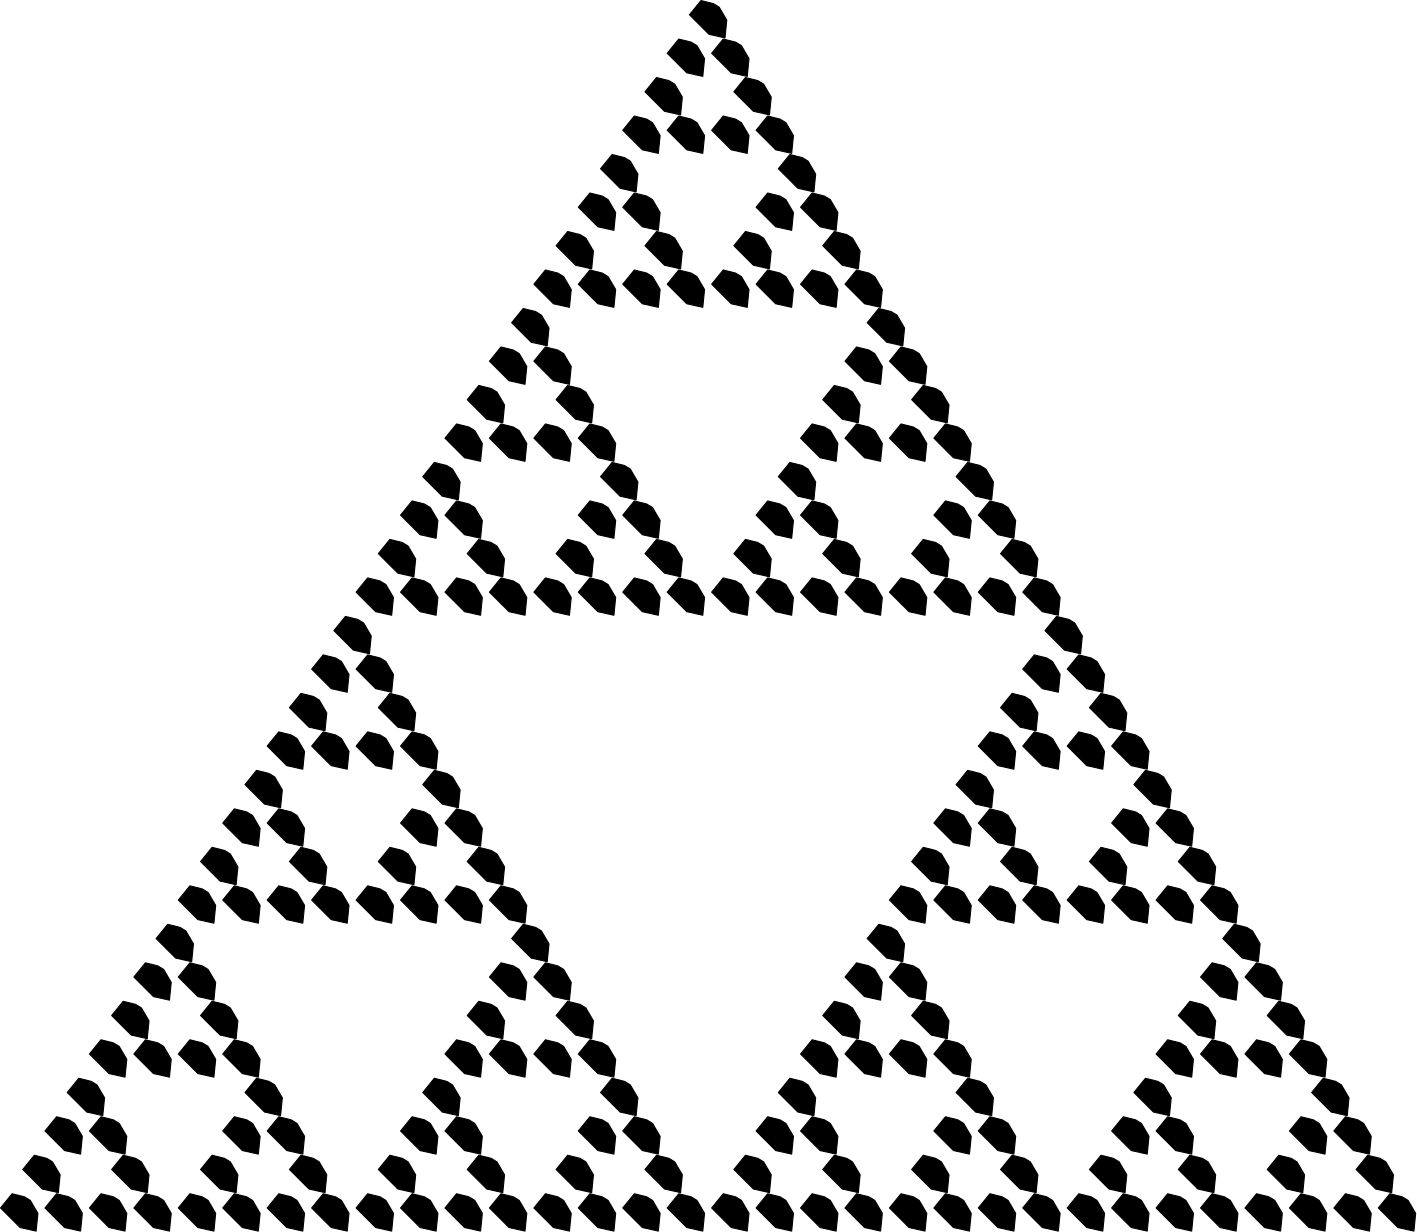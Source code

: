 <?xml version="1.0"?>
<!DOCTYPE ipe SYSTEM "ipe.dtd">
<ipe version="70212" creator="svgtoipe 20240516">
<ipestyle>
<layout paper="534 467" frame="534 467" origin="0 0" crop="no"/>
<opacity name="10%" value="0.10"/>
<opacity name="20%" value="0.20"/>
<opacity name="30%" value="0.30"/>
<opacity name="40%" value="0.40"/>
<opacity name="50%" value="0.50"/>
<opacity name="60%" value="0.60"/>
<opacity name="70%" value="0.70"/>
<opacity name="80%" value="0.80"/>
<opacity name="90%" value="0.90"/>
<pathstyle cap="0" join="0" fillrule="wind"/>
</ipestyle>
<page>
<group matrix="1 0 0 -1 -373 594">
<path stroke="0 0 0" fill="0 0 0" join="1">
646.08 152.651 m
640.32 151.371 l
633.28 144.331 l
637.44 139.211 l
641.92 140.331 l
644 141.611 l
646.72 146.251 l
h
</path>
<path stroke="0 0 0" fill="0 0 0" join="1">
774.08 374.354 m
768.32 373.074 l
761.28 366.034 l
765.44 360.914 l
769.92 362.034 l
772 363.314 l
774.72 367.954 l
h
</path>
<path stroke="0 0 0" fill="0 0 0" join="1">
518.08 374.354 m
512.32 373.074 l
505.28 366.034 l
509.44 360.914 l
513.92 362.034 l
516 363.314 l
518.72 367.954 l
h
</path>
<path stroke="0 0 0" fill="0 0 0" join="1">
710.08 263.503 m
704.32 262.223 l
697.28 255.183 l
701.44 250.063 l
705.92 251.183 l
708 252.463 l
710.72 257.103 l
h
</path>
<path stroke="0 0 0" fill="0 0 0" join="1">
838.08 485.205 m
832.32 483.925 l
825.28 476.885 l
829.44 471.765 l
833.92 472.885 l
836 474.165 l
838.72 478.805 l
h
</path>
<path stroke="0 0 0" fill="0 0 0" join="1">
582.08 485.205 m
576.32 483.925 l
569.28 476.885 l
573.44 471.765 l
577.92 472.885 l
580 474.165 l
582.72 478.805 l
h
</path>
<path stroke="0 0 0" fill="0 0 0" join="1">
582.08 263.503 m
576.32 262.223 l
569.28 255.183 l
573.44 250.063 l
577.92 251.183 l
580 252.463 l
582.72 257.103 l
h
</path>
<path stroke="0 0 0" fill="0 0 0" join="1">
710.08 485.205 m
704.32 483.925 l
697.28 476.885 l
701.44 471.765 l
705.92 472.885 l
708 474.165 l
710.72 478.805 l
h
</path>
<path stroke="0 0 0" fill="0 0 0" join="1">
454.08 485.205 m
448.32 483.925 l
441.28 476.885 l
445.44 471.765 l
449.92 472.885 l
452 474.165 l
454.72 478.805 l
h
</path>
<path stroke="0 0 0" fill="0 0 0" join="1">
678.08 208.077 m
672.32 206.797 l
665.28 199.757 l
669.44 194.637 l
673.92 195.757 l
676 197.037 l
678.72 201.677 l
h
</path>
<path stroke="0 0 0" fill="0 0 0" join="1">
806.08 429.78 m
800.32 428.5 l
793.28 421.46 l
797.44 416.34 l
801.92 417.46 l
804 418.74 l
806.72 423.38 l
h
</path>
<path stroke="0 0 0" fill="0 0 0" join="1">
550.08 429.78 m
544.32 428.5 l
537.28 421.46 l
541.44 416.34 l
545.92 417.46 l
548 418.74 l
550.72 423.38 l
h
</path>
<path stroke="0 0 0" fill="0 0 0" join="1">
742.08 318.928 m
736.32 317.648 l
729.28 310.608 l
733.44 305.488 l
737.92 306.608 l
740 307.888 l
742.72 312.528 l
h
</path>
<path stroke="0 0 0" fill="0 0 0" join="1">
870.08 540.631 m
864.32 539.351 l
857.28 532.311 l
861.44 527.191 l
865.92 528.311 l
868 529.591 l
870.72 534.231 l
h
</path>
<path stroke="0 0 0" fill="0 0 0" join="1">
614.08 540.631 m
608.32 539.351 l
601.28 532.311 l
605.44 527.191 l
609.92 528.311 l
612 529.591 l
614.72 534.231 l
h
</path>
<path stroke="0 0 0" fill="0 0 0" join="1">
614.08 318.928 m
608.32 317.648 l
601.28 310.608 l
605.44 305.488 l
609.92 306.608 l
612 307.888 l
614.72 312.528 l
h
</path>
<path stroke="0 0 0" fill="0 0 0" join="1">
742.08 540.631 m
736.32 539.351 l
729.28 532.311 l
733.44 527.191 l
737.92 528.311 l
740 529.591 l
742.72 534.231 l
h
</path>
<path stroke="0 0 0" fill="0 0 0" join="1">
486.08 540.631 m
480.32 539.351 l
473.28 532.311 l
477.44 527.191 l
481.92 528.311 l
484 529.591 l
486.72 534.231 l
h
</path>
<path stroke="0 0 0" fill="0 0 0" join="1">
614.08 208.077 m
608.32 206.797 l
601.28 199.757 l
605.44 194.637 l
609.92 195.757 l
612 197.037 l
614.72 201.677 l
h
</path>
<path stroke="0 0 0" fill="0 0 0" join="1">
742.08 429.78 m
736.32 428.5 l
729.28 421.46 l
733.44 416.34 l
737.92 417.46 l
740 418.74 l
742.72 423.38 l
h
</path>
<path stroke="0 0 0" fill="0 0 0" join="1">
486.08 429.78 m
480.32 428.5 l
473.28 421.46 l
477.44 416.34 l
481.92 417.46 l
484 418.74 l
486.72 423.38 l
h
</path>
<path stroke="0 0 0" fill="0 0 0" join="1">
678.08 318.928 m
672.32 317.648 l
665.28 310.608 l
669.44 305.488 l
673.92 306.608 l
676 307.888 l
678.72 312.528 l
h
</path>
<path stroke="0 0 0" fill="0 0 0" join="1">
806.08 540.631 m
800.32 539.351 l
793.28 532.311 l
797.44 527.191 l
801.92 528.311 l
804 529.591 l
806.72 534.231 l
h
</path>
<path stroke="0 0 0" fill="0 0 0" join="1">
550.08 540.631 m
544.32 539.351 l
537.28 532.311 l
541.44 527.191 l
545.92 528.311 l
548 529.591 l
550.72 534.231 l
h
</path>
<path stroke="0 0 0" fill="0 0 0" join="1">
550.08 318.928 m
544.32 317.648 l
537.28 310.608 l
541.44 305.488 l
545.92 306.608 l
548 307.888 l
550.72 312.528 l
h
</path>
<path stroke="0 0 0" fill="0 0 0" join="1">
678.08 540.631 m
672.32 539.351 l
665.28 532.311 l
669.44 527.191 l
673.92 528.311 l
676 529.591 l
678.72 534.231 l
h
</path>
<path stroke="0 0 0" fill="0 0 0" join="1">
422.08 540.631 m
416.32 539.351 l
409.28 532.311 l
413.44 527.191 l
417.92 528.311 l
420 529.591 l
422.72 534.231 l
h
</path>
<path stroke="0 0 0" fill="0 0 0" join="1">
662.08 180.364 m
656.32 179.084 l
649.28 172.044 l
653.44 166.924 l
657.92 168.044 l
660 169.324 l
662.72 173.964 l
h
</path>
<path stroke="0 0 0" fill="0 0 0" join="1">
790.08 402.067 m
784.32 400.787 l
777.28 393.747 l
781.44 388.627 l
785.92 389.747 l
788 391.027 l
790.72 395.667 l
h
</path>
<path stroke="0 0 0" fill="0 0 0" join="1">
534.08 402.067 m
528.32 400.787 l
521.28 393.747 l
525.44 388.627 l
529.92 389.747 l
532 391.027 l
534.72 395.667 l
h
</path>
<path stroke="0 0 0" fill="0 0 0" join="1">
726.08 291.215 m
720.32 289.935 l
713.28 282.895 l
717.44 277.775 l
721.92 278.895 l
724 280.175 l
726.72 284.815 l
h
</path>
<path stroke="0 0 0" fill="0 0 0" join="1">
854.08 512.918 m
848.32 511.638 l
841.28 504.598 l
845.44 499.478 l
849.92 500.598 l
852 501.878 l
854.72 506.518 l
h
</path>
<path stroke="0 0 0" fill="0 0 0" join="1">
598.08 512.918 m
592.32 511.638 l
585.28 504.598 l
589.44 499.478 l
593.92 500.598 l
596 501.878 l
598.72 506.518 l
h
</path>
<path stroke="0 0 0" fill="0 0 0" join="1">
598.08 291.215 m
592.32 289.935 l
585.28 282.895 l
589.44 277.775 l
593.92 278.895 l
596 280.175 l
598.72 284.815 l
h
</path>
<path stroke="0 0 0" fill="0 0 0" join="1">
726.08 512.918 m
720.32 511.638 l
713.28 504.598 l
717.44 499.478 l
721.92 500.598 l
724 501.878 l
726.72 506.518 l
h
</path>
<path stroke="0 0 0" fill="0 0 0" join="1">
470.08 512.918 m
464.32 511.638 l
457.28 504.598 l
461.44 499.478 l
465.92 500.598 l
468 501.878 l
470.72 506.518 l
h
</path>
<path stroke="0 0 0" fill="0 0 0" join="1">
694.08 235.79 m
688.32 234.51 l
681.28 227.47 l
685.44 222.35 l
689.92 223.47 l
692 224.75 l
694.72 229.39 l
h
</path>
<path stroke="0 0 0" fill="0 0 0" join="1">
822.08 457.492 m
816.32 456.212 l
809.28 449.172 l
813.44 444.052 l
817.92 445.172 l
820 446.452 l
822.72 451.092 l
h
</path>
<path stroke="0 0 0" fill="0 0 0" join="1">
566.08 457.492 m
560.32 456.212 l
553.28 449.172 l
557.44 444.052 l
561.92 445.172 l
564 446.452 l
566.72 451.092 l
h
</path>
<path stroke="0 0 0" fill="0 0 0" join="1">
758.08 346.641 m
752.32 345.361 l
745.28 338.321 l
749.44 333.201 l
753.92 334.321 l
756 335.601 l
758.72 340.241 l
h
</path>
<path stroke="0 0 0" fill="0 0 0" join="1">
886.08 568.344 m
880.32 567.064 l
873.28 560.024 l
877.44 554.904 l
881.92 556.024 l
884 557.304 l
886.72 561.944 l
h
</path>
<path stroke="0 0 0" fill="0 0 0" join="1">
630.08 568.344 m
624.32 567.064 l
617.28 560.024 l
621.44 554.904 l
625.92 556.024 l
628 557.304 l
630.72 561.944 l
h
</path>
<path stroke="0 0 0" fill="0 0 0" join="1">
630.08 346.641 m
624.32 345.361 l
617.28 338.321 l
621.44 333.201 l
625.92 334.321 l
628 335.601 l
630.72 340.241 l
h
</path>
<path stroke="0 0 0" fill="0 0 0" join="1">
758.08 568.344 m
752.32 567.064 l
745.28 560.024 l
749.44 554.904 l
753.92 556.024 l
756 557.304 l
758.72 561.944 l
h
</path>
<path stroke="0 0 0" fill="0 0 0" join="1">
502.08 568.344 m
496.32 567.064 l
489.28 560.024 l
493.44 554.904 l
497.92 556.024 l
500 557.304 l
502.72 561.944 l
h
</path>
<path stroke="0 0 0" fill="0 0 0" join="1">
630.08 235.79 m
624.32 234.51 l
617.28 227.47 l
621.44 222.35 l
625.92 223.47 l
628 224.75 l
630.72 229.39 l
h
</path>
<path stroke="0 0 0" fill="0 0 0" join="1">
758.08 457.492 m
752.32 456.212 l
745.28 449.172 l
749.44 444.052 l
753.92 445.172 l
756 446.452 l
758.72 451.092 l
h
</path>
<path stroke="0 0 0" fill="0 0 0" join="1">
502.08 457.492 m
496.32 456.212 l
489.28 449.172 l
493.44 444.052 l
497.92 445.172 l
500 446.452 l
502.72 451.092 l
h
</path>
<path stroke="0 0 0" fill="0 0 0" join="1">
694.08 346.641 m
688.32 345.361 l
681.28 338.321 l
685.44 333.201 l
689.92 334.321 l
692 335.601 l
694.72 340.241 l
h
</path>
<path stroke="0 0 0" fill="0 0 0" join="1">
822.08 568.344 m
816.32 567.064 l
809.28 560.024 l
813.44 554.904 l
817.92 556.024 l
820 557.304 l
822.72 561.944 l
h
</path>
<path stroke="0 0 0" fill="0 0 0" join="1">
566.08 568.344 m
560.32 567.064 l
553.28 560.024 l
557.44 554.904 l
561.92 556.024 l
564 557.304 l
566.72 561.944 l
h
</path>
<path stroke="0 0 0" fill="0 0 0" join="1">
566.08 346.641 m
560.32 345.361 l
553.28 338.321 l
557.44 333.201 l
561.92 334.321 l
564 335.601 l
566.72 340.241 l
h
</path>
<path stroke="0 0 0" fill="0 0 0" join="1">
694.08 568.344 m
688.32 567.064 l
681.28 560.024 l
685.44 554.904 l
689.92 556.024 l
692 557.304 l
694.72 561.944 l
h
</path>
<path stroke="0 0 0" fill="0 0 0" join="1">
438.08 568.344 m
432.32 567.064 l
425.28 560.024 l
429.44 554.904 l
433.92 556.024 l
436 557.304 l
438.72 561.944 l
h
</path>
<path stroke="0 0 0" fill="0 0 0" join="1">
630.08 180.364 m
624.32 179.084 l
617.28 172.044 l
621.44 166.924 l
625.92 168.044 l
628 169.324 l
630.72 173.964 l
h
</path>
<path stroke="0 0 0" fill="0 0 0" join="1">
758.08 402.067 m
752.32 400.787 l
745.28 393.747 l
749.44 388.627 l
753.92 389.747 l
756 391.027 l
758.72 395.667 l
h
</path>
<path stroke="0 0 0" fill="0 0 0" join="1">
502.08 402.067 m
496.32 400.787 l
489.28 393.747 l
493.44 388.627 l
497.92 389.747 l
500 391.027 l
502.72 395.667 l
h
</path>
<path stroke="0 0 0" fill="0 0 0" join="1">
694.08 291.215 m
688.32 289.935 l
681.28 282.895 l
685.44 277.775 l
689.92 278.895 l
692 280.175 l
694.72 284.815 l
h
</path>
<path stroke="0 0 0" fill="0 0 0" join="1">
822.08 512.918 m
816.32 511.638 l
809.28 504.598 l
813.44 499.478 l
817.92 500.598 l
820 501.878 l
822.72 506.518 l
h
</path>
<path stroke="0 0 0" fill="0 0 0" join="1">
566.08 512.918 m
560.32 511.638 l
553.28 504.598 l
557.44 499.478 l
561.92 500.598 l
564 501.878 l
566.72 506.518 l
h
</path>
<path stroke="0 0 0" fill="0 0 0" join="1">
566.08 291.215 m
560.32 289.935 l
553.28 282.895 l
557.44 277.775 l
561.92 278.895 l
564 280.175 l
566.72 284.815 l
h
</path>
<path stroke="0 0 0" fill="0 0 0" join="1">
694.08 512.918 m
688.32 511.638 l
681.28 504.598 l
685.44 499.478 l
689.92 500.598 l
692 501.878 l
694.72 506.518 l
h
</path>
<path stroke="0 0 0" fill="0 0 0" join="1">
438.08 512.918 m
432.32 511.638 l
425.28 504.598 l
429.44 499.478 l
433.92 500.598 l
436 501.878 l
438.72 506.518 l
h
</path>
<path stroke="0 0 0" fill="0 0 0" join="1">
662.08 235.79 m
656.32 234.51 l
649.28 227.47 l
653.44 222.35 l
657.92 223.47 l
660 224.75 l
662.72 229.39 l
h
</path>
<path stroke="0 0 0" fill="0 0 0" join="1">
790.08 457.492 m
784.32 456.212 l
777.28 449.172 l
781.44 444.052 l
785.92 445.172 l
788 446.452 l
790.72 451.092 l
h
</path>
<path stroke="0 0 0" fill="0 0 0" join="1">
534.08 457.492 m
528.32 456.212 l
521.28 449.172 l
525.44 444.052 l
529.92 445.172 l
532 446.452 l
534.72 451.092 l
h
</path>
<path stroke="0 0 0" fill="0 0 0" join="1">
726.08 346.641 m
720.32 345.361 l
713.28 338.321 l
717.44 333.201 l
721.92 334.321 l
724 335.601 l
726.72 340.241 l
h
</path>
<path stroke="0 0 0" fill="0 0 0" join="1">
854.08 568.344 m
848.32 567.064 l
841.28 560.024 l
845.44 554.904 l
849.92 556.024 l
852 557.304 l
854.72 561.944 l
h
</path>
<path stroke="0 0 0" fill="0 0 0" join="1">
598.08 568.344 m
592.32 567.064 l
585.28 560.024 l
589.44 554.904 l
593.92 556.024 l
596 557.304 l
598.72 561.944 l
h
</path>
<path stroke="0 0 0" fill="0 0 0" join="1">
598.08 346.641 m
592.32 345.361 l
585.28 338.321 l
589.44 333.201 l
593.92 334.321 l
596 335.601 l
598.72 340.241 l
h
</path>
<path stroke="0 0 0" fill="0 0 0" join="1">
726.08 568.344 m
720.32 567.064 l
713.28 560.024 l
717.44 554.904 l
721.92 556.024 l
724 557.304 l
726.72 561.944 l
h
</path>
<path stroke="0 0 0" fill="0 0 0" join="1">
470.08 568.344 m
464.32 567.064 l
457.28 560.024 l
461.44 554.904 l
465.92 556.024 l
468 557.304 l
470.72 561.944 l
h
</path>
<path stroke="0 0 0" fill="0 0 0" join="1">
598.08 235.79 m
592.32 234.51 l
585.28 227.47 l
589.44 222.35 l
593.92 223.47 l
596 224.75 l
598.72 229.39 l
h
</path>
<path stroke="0 0 0" fill="0 0 0" join="1">
726.08 457.492 m
720.32 456.212 l
713.28 449.172 l
717.44 444.052 l
721.92 445.172 l
724 446.452 l
726.72 451.092 l
h
</path>
<path stroke="0 0 0" fill="0 0 0" join="1">
470.08 457.492 m
464.32 456.212 l
457.28 449.172 l
461.44 444.052 l
465.92 445.172 l
468 446.452 l
470.72 451.092 l
h
</path>
<path stroke="0 0 0" fill="0 0 0" join="1">
662.08 346.641 m
656.32 345.361 l
649.28 338.321 l
653.44 333.201 l
657.92 334.321 l
660 335.601 l
662.72 340.241 l
h
</path>
<path stroke="0 0 0" fill="0 0 0" join="1">
790.08 568.344 m
784.32 567.064 l
777.28 560.024 l
781.44 554.904 l
785.92 556.024 l
788 557.304 l
790.72 561.944 l
h
</path>
<path stroke="0 0 0" fill="0 0 0" join="1">
534.08 568.344 m
528.32 567.064 l
521.28 560.024 l
525.44 554.904 l
529.92 556.024 l
532 557.304 l
534.72 561.944 l
h
</path>
<path stroke="0 0 0" fill="0 0 0" join="1">
534.08 346.641 m
528.32 345.361 l
521.28 338.321 l
525.44 333.201 l
529.92 334.321 l
532 335.601 l
534.72 340.241 l
h
</path>
<path stroke="0 0 0" fill="0 0 0" join="1">
662.08 568.344 m
656.32 567.064 l
649.28 560.024 l
653.44 554.904 l
657.92 556.024 l
660 557.304 l
662.72 561.944 l
h
</path>
<path stroke="0 0 0" fill="0 0 0" join="1">
406.08 568.344 m
400.32 567.064 l
393.28 560.024 l
397.44 554.904 l
401.92 556.024 l
404 557.304 l
406.72 561.944 l
h
</path>
<path stroke="0 0 0" fill="0 0 0" join="1">
654.08 166.508 m
648.32 165.228 l
641.28 158.188 l
645.44 153.068 l
649.92 154.188 l
652 155.468 l
654.72 160.108 l
h
</path>
<path stroke="0 0 0" fill="0 0 0" join="1">
782.08 388.21 m
776.32 386.93 l
769.28 379.89 l
773.44 374.77 l
777.92 375.89 l
780 377.17 l
782.72 381.81 l
h
</path>
<path stroke="0 0 0" fill="0 0 0" join="1">
526.08 388.21 m
520.32 386.93 l
513.28 379.89 l
517.44 374.77 l
521.92 375.89 l
524 377.17 l
526.72 381.81 l
h
</path>
<path stroke="0 0 0" fill="0 0 0" join="1">
718.08 277.359 m
712.32 276.079 l
705.28 269.039 l
709.44 263.919 l
713.92 265.039 l
716 266.319 l
718.72 270.959 l
h
</path>
<path stroke="0 0 0" fill="0 0 0" join="1">
846.08 499.062 m
840.32 497.782 l
833.28 490.742 l
837.44 485.622 l
841.92 486.742 l
844 488.022 l
846.72 492.662 l
h
</path>
<path stroke="0 0 0" fill="0 0 0" join="1">
590.08 499.062 m
584.32 497.782 l
577.28 490.742 l
581.44 485.622 l
585.92 486.742 l
588 488.022 l
590.72 492.662 l
h
</path>
<path stroke="0 0 0" fill="0 0 0" join="1">
590.08 277.359 m
584.32 276.079 l
577.28 269.039 l
581.44 263.919 l
585.92 265.039 l
588 266.319 l
590.72 270.959 l
h
</path>
<path stroke="0 0 0" fill="0 0 0" join="1">
718.08 499.062 m
712.32 497.782 l
705.28 490.742 l
709.44 485.622 l
713.92 486.742 l
716 488.022 l
718.72 492.662 l
h
</path>
<path stroke="0 0 0" fill="0 0 0" join="1">
462.08 499.062 m
456.32 497.782 l
449.28 490.742 l
453.44 485.622 l
457.92 486.742 l
460 488.022 l
462.72 492.662 l
h
</path>
<path stroke="0 0 0" fill="0 0 0" join="1">
686.08 221.933 m
680.32 220.653 l
673.28 213.613 l
677.44 208.493 l
681.92 209.613 l
684 210.893 l
686.72 215.533 l
h
</path>
<path stroke="0 0 0" fill="0 0 0" join="1">
814.08 443.636 m
808.32 442.356 l
801.28 435.316 l
805.44 430.196 l
809.92 431.316 l
812 432.596 l
814.72 437.236 l
h
</path>
<path stroke="0 0 0" fill="0 0 0" join="1">
558.08 443.636 m
552.32 442.356 l
545.28 435.316 l
549.44 430.196 l
553.92 431.316 l
556 432.596 l
558.72 437.236 l
h
</path>
<path stroke="0 0 0" fill="0 0 0" join="1">
750.08 332.785 m
744.32 331.505 l
737.28 324.465 l
741.44 319.345 l
745.92 320.465 l
748 321.745 l
750.72 326.385 l
h
</path>
<path stroke="0 0 0" fill="0 0 0" join="1">
878.08 554.487 m
872.32 553.207 l
865.28 546.167 l
869.44 541.047 l
873.92 542.167 l
876 543.447 l
878.72 548.087 l
h
</path>
<path stroke="0 0 0" fill="0 0 0" join="1">
622.08 554.487 m
616.32 553.207 l
609.28 546.167 l
613.44 541.047 l
617.92 542.167 l
620 543.447 l
622.72 548.087 l
h
</path>
<path stroke="0 0 0" fill="0 0 0" join="1">
622.08 332.785 m
616.32 331.505 l
609.28 324.465 l
613.44 319.345 l
617.92 320.465 l
620 321.745 l
622.72 326.385 l
h
</path>
<path stroke="0 0 0" fill="0 0 0" join="1">
750.08 554.487 m
744.32 553.207 l
737.28 546.167 l
741.44 541.047 l
745.92 542.167 l
748 543.447 l
750.72 548.087 l
h
</path>
<path stroke="0 0 0" fill="0 0 0" join="1">
494.08 554.487 m
488.32 553.207 l
481.28 546.167 l
485.44 541.047 l
489.92 542.167 l
492 543.447 l
494.72 548.087 l
h
</path>
<path stroke="0 0 0" fill="0 0 0" join="1">
622.08 221.933 m
616.32 220.653 l
609.28 213.613 l
613.44 208.493 l
617.92 209.613 l
620 210.893 l
622.72 215.533 l
h
</path>
<path stroke="0 0 0" fill="0 0 0" join="1">
750.08 443.636 m
744.32 442.356 l
737.28 435.316 l
741.44 430.196 l
745.92 431.316 l
748 432.596 l
750.72 437.236 l
h
</path>
<path stroke="0 0 0" fill="0 0 0" join="1">
494.08 443.636 m
488.32 442.356 l
481.28 435.316 l
485.44 430.196 l
489.92 431.316 l
492 432.596 l
494.72 437.236 l
h
</path>
<path stroke="0 0 0" fill="0 0 0" join="1">
686.08 332.785 m
680.32 331.505 l
673.28 324.465 l
677.44 319.345 l
681.92 320.465 l
684 321.745 l
686.72 326.385 l
h
</path>
<path stroke="0 0 0" fill="0 0 0" join="1">
814.08 554.487 m
808.32 553.207 l
801.28 546.167 l
805.44 541.047 l
809.92 542.167 l
812 543.447 l
814.72 548.087 l
h
</path>
<path stroke="0 0 0" fill="0 0 0" join="1">
558.08 554.487 m
552.32 553.207 l
545.28 546.167 l
549.44 541.047 l
553.92 542.167 l
556 543.447 l
558.72 548.087 l
h
</path>
<path stroke="0 0 0" fill="0 0 0" join="1">
558.08 332.785 m
552.32 331.505 l
545.28 324.465 l
549.44 319.345 l
553.92 320.465 l
556 321.745 l
558.72 326.385 l
h
</path>
<path stroke="0 0 0" fill="0 0 0" join="1">
686.08 554.487 m
680.32 553.207 l
673.28 546.167 l
677.44 541.047 l
681.92 542.167 l
684 543.447 l
686.72 548.087 l
h
</path>
<path stroke="0 0 0" fill="0 0 0" join="1">
430.08 554.487 m
424.32 553.207 l
417.28 546.167 l
421.44 541.047 l
425.92 542.167 l
428 543.447 l
430.72 548.087 l
h
</path>
<path stroke="0 0 0" fill="0 0 0" join="1">
670.08 194.221 m
664.32 192.941 l
657.28 185.901 l
661.44 180.781 l
665.92 181.901 l
668 183.181 l
670.72 187.821 l
h
</path>
<path stroke="0 0 0" fill="0 0 0" join="1">
798.08 415.923 m
792.32 414.643 l
785.28 407.603 l
789.44 402.483 l
793.92 403.603 l
796 404.883 l
798.72 409.523 l
h
</path>
<path stroke="0 0 0" fill="0 0 0" join="1">
542.08 415.923 m
536.32 414.643 l
529.28 407.603 l
533.44 402.483 l
537.92 403.603 l
540 404.883 l
542.72 409.523 l
h
</path>
<path stroke="0 0 0" fill="0 0 0" join="1">
734.08 305.072 m
728.32 303.792 l
721.28 296.752 l
725.44 291.632 l
729.92 292.752 l
732 294.032 l
734.72 298.672 l
h
</path>
<path stroke="0 0 0" fill="0 0 0" join="1">
862.08 526.774 m
856.32 525.494 l
849.28 518.454 l
853.44 513.334 l
857.92 514.454 l
860 515.734 l
862.72 520.374 l
h
</path>
<path stroke="0 0 0" fill="0 0 0" join="1">
606.08 526.774 m
600.32 525.494 l
593.28 518.454 l
597.44 513.334 l
601.92 514.454 l
604 515.734 l
606.72 520.374 l
h
</path>
<path stroke="0 0 0" fill="0 0 0" join="1">
606.08 305.072 m
600.32 303.792 l
593.28 296.752 l
597.44 291.632 l
601.92 292.752 l
604 294.032 l
606.72 298.672 l
h
</path>
<path stroke="0 0 0" fill="0 0 0" join="1">
734.08 526.774 m
728.32 525.494 l
721.28 518.454 l
725.44 513.334 l
729.92 514.454 l
732 515.734 l
734.72 520.374 l
h
</path>
<path stroke="0 0 0" fill="0 0 0" join="1">
478.08 526.774 m
472.32 525.494 l
465.28 518.454 l
469.44 513.334 l
473.92 514.454 l
476 515.734 l
478.72 520.374 l
h
</path>
<path stroke="0 0 0" fill="0 0 0" join="1">
702.08 249.646 m
696.32 248.366 l
689.28 241.326 l
693.44 236.206 l
697.92 237.326 l
700 238.606 l
702.72 243.246 l
h
</path>
<path stroke="0 0 0" fill="0 0 0" join="1">
830.08 471.349 m
824.32 470.069 l
817.28 463.029 l
821.44 457.909 l
825.92 459.029 l
828 460.309 l
830.72 464.949 l
h
</path>
<path stroke="0 0 0" fill="0 0 0" join="1">
574.08 471.349 m
568.32 470.069 l
561.28 463.029 l
565.44 457.909 l
569.92 459.029 l
572 460.309 l
574.72 464.949 l
h
</path>
<path stroke="0 0 0" fill="0 0 0" join="1">
766.08 360.497 m
760.32 359.217 l
753.28 352.177 l
757.44 347.057 l
761.92 348.177 l
764 349.457 l
766.72 354.097 l
h
</path>
<path stroke="0 0 0" fill="0 0 0" join="1">
894.08 582.2 m
888.32 580.92 l
881.28 573.88 l
885.44 568.76 l
889.92 569.88 l
892 571.16 l
894.72 575.8 l
h
</path>
<path stroke="0 0 0" fill="0 0 0" join="1">
638.08 582.2 m
632.32 580.92 l
625.28 573.88 l
629.44 568.76 l
633.92 569.88 l
636 571.16 l
638.72 575.8 l
h
</path>
<path stroke="0 0 0" fill="0 0 0" join="1">
638.08 360.497 m
632.32 359.217 l
625.28 352.177 l
629.44 347.057 l
633.92 348.177 l
636 349.457 l
638.72 354.097 l
h
</path>
<path stroke="0 0 0" fill="0 0 0" join="1">
766.08 582.2 m
760.32 580.92 l
753.28 573.88 l
757.44 568.76 l
761.92 569.88 l
764 571.16 l
766.72 575.8 l
h
</path>
<path stroke="0 0 0" fill="0 0 0" join="1">
510.08 582.2 m
504.32 580.92 l
497.28 573.88 l
501.44 568.76 l
505.92 569.88 l
508 571.16 l
510.72 575.8 l
h
</path>
<path stroke="0 0 0" fill="0 0 0" join="1">
638.08 249.646 m
632.32 248.366 l
625.28 241.326 l
629.44 236.206 l
633.92 237.326 l
636 238.606 l
638.72 243.246 l
h
</path>
<path stroke="0 0 0" fill="0 0 0" join="1">
766.08 471.349 m
760.32 470.069 l
753.28 463.029 l
757.44 457.909 l
761.92 459.029 l
764 460.309 l
766.72 464.949 l
h
</path>
<path stroke="0 0 0" fill="0 0 0" join="1">
510.08 471.349 m
504.32 470.069 l
497.28 463.029 l
501.44 457.909 l
505.92 459.029 l
508 460.309 l
510.72 464.949 l
h
</path>
<path stroke="0 0 0" fill="0 0 0" join="1">
702.08 360.497 m
696.32 359.217 l
689.28 352.177 l
693.44 347.057 l
697.92 348.177 l
700 349.457 l
702.72 354.097 l
h
</path>
<path stroke="0 0 0" fill="0 0 0" join="1">
830.08 582.2 m
824.32 580.92 l
817.28 573.88 l
821.44 568.76 l
825.92 569.88 l
828 571.16 l
830.72 575.8 l
h
</path>
<path stroke="0 0 0" fill="0 0 0" join="1">
574.08 582.2 m
568.32 580.92 l
561.28 573.88 l
565.44 568.76 l
569.92 569.88 l
572 571.16 l
574.72 575.8 l
h
</path>
<path stroke="0 0 0" fill="0 0 0" join="1">
574.08 360.497 m
568.32 359.217 l
561.28 352.177 l
565.44 347.057 l
569.92 348.177 l
572 349.457 l
574.72 354.097 l
h
</path>
<path stroke="0 0 0" fill="0 0 0" join="1">
702.08 582.2 m
696.32 580.92 l
689.28 573.88 l
693.44 568.76 l
697.92 569.88 l
700 571.16 l
702.72 575.8 l
h
</path>
<path stroke="0 0 0" fill="0 0 0" join="1">
446.08 582.2 m
440.32 580.92 l
433.28 573.88 l
437.44 568.76 l
441.92 569.88 l
444 571.16 l
446.72 575.8 l
h
</path>
<path stroke="0 0 0" fill="0 0 0" join="1">
638.08 194.221 m
632.32 192.941 l
625.28 185.901 l
629.44 180.781 l
633.92 181.901 l
636 183.181 l
638.72 187.821 l
h
</path>
<path stroke="0 0 0" fill="0 0 0" join="1">
766.08 415.923 m
760.32 414.643 l
753.28 407.603 l
757.44 402.483 l
761.92 403.603 l
764 404.883 l
766.72 409.523 l
h
</path>
<path stroke="0 0 0" fill="0 0 0" join="1">
510.08 415.923 m
504.32 414.643 l
497.28 407.603 l
501.44 402.483 l
505.92 403.603 l
508 404.883 l
510.72 409.523 l
h
</path>
<path stroke="0 0 0" fill="0 0 0" join="1">
702.08 305.072 m
696.32 303.792 l
689.28 296.752 l
693.44 291.632 l
697.92 292.752 l
700 294.032 l
702.72 298.672 l
h
</path>
<path stroke="0 0 0" fill="0 0 0" join="1">
830.08 526.774 m
824.32 525.494 l
817.28 518.454 l
821.44 513.334 l
825.92 514.454 l
828 515.734 l
830.72 520.374 l
h
</path>
<path stroke="0 0 0" fill="0 0 0" join="1">
574.08 526.774 m
568.32 525.494 l
561.28 518.454 l
565.44 513.334 l
569.92 514.454 l
572 515.734 l
574.72 520.374 l
h
</path>
<path stroke="0 0 0" fill="0 0 0" join="1">
574.08 305.072 m
568.32 303.792 l
561.28 296.752 l
565.44 291.632 l
569.92 292.752 l
572 294.032 l
574.72 298.672 l
h
</path>
<path stroke="0 0 0" fill="0 0 0" join="1">
702.08 526.774 m
696.32 525.494 l
689.28 518.454 l
693.44 513.334 l
697.92 514.454 l
700 515.734 l
702.72 520.374 l
h
</path>
<path stroke="0 0 0" fill="0 0 0" join="1">
446.08 526.774 m
440.32 525.494 l
433.28 518.454 l
437.44 513.334 l
441.92 514.454 l
444 515.734 l
446.72 520.374 l
h
</path>
<path stroke="0 0 0" fill="0 0 0" join="1">
670.08 249.646 m
664.32 248.366 l
657.28 241.326 l
661.44 236.206 l
665.92 237.326 l
668 238.606 l
670.72 243.246 l
h
</path>
<path stroke="0 0 0" fill="0 0 0" join="1">
798.08 471.349 m
792.32 470.069 l
785.28 463.029 l
789.44 457.909 l
793.92 459.029 l
796 460.309 l
798.72 464.949 l
h
</path>
<path stroke="0 0 0" fill="0 0 0" join="1">
542.08 471.349 m
536.32 470.069 l
529.28 463.029 l
533.44 457.909 l
537.92 459.029 l
540 460.309 l
542.72 464.949 l
h
</path>
<path stroke="0 0 0" fill="0 0 0" join="1">
734.08 360.497 m
728.32 359.217 l
721.28 352.177 l
725.44 347.057 l
729.92 348.177 l
732 349.457 l
734.72 354.097 l
h
</path>
<path stroke="0 0 0" fill="0 0 0" join="1">
862.08 582.2 m
856.32 580.92 l
849.28 573.88 l
853.44 568.76 l
857.92 569.88 l
860 571.16 l
862.72 575.8 l
h
</path>
<path stroke="0 0 0" fill="0 0 0" join="1">
606.08 582.2 m
600.32 580.92 l
593.28 573.88 l
597.44 568.76 l
601.92 569.88 l
604 571.16 l
606.72 575.8 l
h
</path>
<path stroke="0 0 0" fill="0 0 0" join="1">
606.08 360.497 m
600.32 359.217 l
593.28 352.177 l
597.44 347.057 l
601.92 348.177 l
604 349.457 l
606.72 354.097 l
h
</path>
<path stroke="0 0 0" fill="0 0 0" join="1">
734.08 582.2 m
728.32 580.92 l
721.28 573.88 l
725.44 568.76 l
729.92 569.88 l
732 571.16 l
734.72 575.8 l
h
</path>
<path stroke="0 0 0" fill="0 0 0" join="1">
478.08 582.2 m
472.32 580.92 l
465.28 573.88 l
469.44 568.76 l
473.92 569.88 l
476 571.16 l
478.72 575.8 l
h
</path>
<path stroke="0 0 0" fill="0 0 0" join="1">
606.08 249.646 m
600.32 248.366 l
593.28 241.326 l
597.44 236.206 l
601.92 237.326 l
604 238.606 l
606.72 243.246 l
h
</path>
<path stroke="0 0 0" fill="0 0 0" join="1">
734.08 471.349 m
728.32 470.069 l
721.28 463.029 l
725.44 457.909 l
729.92 459.029 l
732 460.309 l
734.72 464.949 l
h
</path>
<path stroke="0 0 0" fill="0 0 0" join="1">
478.08 471.349 m
472.32 470.069 l
465.28 463.029 l
469.44 457.909 l
473.92 459.029 l
476 460.309 l
478.72 464.949 l
h
</path>
<path stroke="0 0 0" fill="0 0 0" join="1">
670.08 360.497 m
664.32 359.217 l
657.28 352.177 l
661.44 347.057 l
665.92 348.177 l
668 349.457 l
670.72 354.097 l
h
</path>
<path stroke="0 0 0" fill="0 0 0" join="1">
798.08 582.2 m
792.32 580.92 l
785.28 573.88 l
789.44 568.76 l
793.92 569.88 l
796 571.16 l
798.72 575.8 l
h
</path>
<path stroke="0 0 0" fill="0 0 0" join="1">
542.08 582.2 m
536.32 580.92 l
529.28 573.88 l
533.44 568.76 l
537.92 569.88 l
540 571.16 l
542.72 575.8 l
h
</path>
<path stroke="0 0 0" fill="0 0 0" join="1">
542.08 360.497 m
536.32 359.217 l
529.28 352.177 l
533.44 347.057 l
537.92 348.177 l
540 349.457 l
542.72 354.097 l
h
</path>
<path stroke="0 0 0" fill="0 0 0" join="1">
670.08 582.2 m
664.32 580.92 l
657.28 573.88 l
661.44 568.76 l
665.92 569.88 l
668 571.16 l
670.72 575.8 l
h
</path>
<path stroke="0 0 0" fill="0 0 0" join="1">
414.08 582.2 m
408.32 580.92 l
401.28 573.88 l
405.44 568.76 l
409.92 569.88 l
412 571.16 l
414.72 575.8 l
h
</path>
<path stroke="0 0 0" fill="0 0 0" join="1">
638.08 166.508 m
632.32 165.228 l
625.28 158.188 l
629.44 153.068 l
633.92 154.188 l
636 155.468 l
638.72 160.108 l
h
</path>
<path stroke="0 0 0" fill="0 0 0" join="1">
766.08 388.21 m
760.32 386.93 l
753.28 379.89 l
757.44 374.77 l
761.92 375.89 l
764 377.17 l
766.72 381.81 l
h
</path>
<path stroke="0 0 0" fill="0 0 0" join="1">
510.08 388.21 m
504.32 386.93 l
497.28 379.89 l
501.44 374.77 l
505.92 375.89 l
508 377.17 l
510.72 381.81 l
h
</path>
<path stroke="0 0 0" fill="0 0 0" join="1">
702.08 277.359 m
696.32 276.079 l
689.28 269.039 l
693.44 263.919 l
697.92 265.039 l
700 266.319 l
702.72 270.959 l
h
</path>
<path stroke="0 0 0" fill="0 0 0" join="1">
830.08 499.062 m
824.32 497.782 l
817.28 490.742 l
821.44 485.622 l
825.92 486.742 l
828 488.022 l
830.72 492.662 l
h
</path>
<path stroke="0 0 0" fill="0 0 0" join="1">
574.08 499.062 m
568.32 497.782 l
561.28 490.742 l
565.44 485.622 l
569.92 486.742 l
572 488.022 l
574.72 492.662 l
h
</path>
<path stroke="0 0 0" fill="0 0 0" join="1">
574.08 277.359 m
568.32 276.079 l
561.28 269.039 l
565.44 263.919 l
569.92 265.039 l
572 266.319 l
574.72 270.959 l
h
</path>
<path stroke="0 0 0" fill="0 0 0" join="1">
702.08 499.062 m
696.32 497.782 l
689.28 490.742 l
693.44 485.622 l
697.92 486.742 l
700 488.022 l
702.72 492.662 l
h
</path>
<path stroke="0 0 0" fill="0 0 0" join="1">
446.08 499.062 m
440.32 497.782 l
433.28 490.742 l
437.44 485.622 l
441.92 486.742 l
444 488.022 l
446.72 492.662 l
h
</path>
<path stroke="0 0 0" fill="0 0 0" join="1">
670.08 221.933 m
664.32 220.653 l
657.28 213.613 l
661.44 208.493 l
665.92 209.613 l
668 210.893 l
670.72 215.533 l
h
</path>
<path stroke="0 0 0" fill="0 0 0" join="1">
798.08 443.636 m
792.32 442.356 l
785.28 435.316 l
789.44 430.196 l
793.92 431.316 l
796 432.596 l
798.72 437.236 l
h
</path>
<path stroke="0 0 0" fill="0 0 0" join="1">
542.08 443.636 m
536.32 442.356 l
529.28 435.316 l
533.44 430.196 l
537.92 431.316 l
540 432.596 l
542.72 437.236 l
h
</path>
<path stroke="0 0 0" fill="0 0 0" join="1">
734.08 332.785 m
728.32 331.505 l
721.28 324.465 l
725.44 319.345 l
729.92 320.465 l
732 321.745 l
734.72 326.385 l
h
</path>
<path stroke="0 0 0" fill="0 0 0" join="1">
862.08 554.487 m
856.32 553.207 l
849.28 546.167 l
853.44 541.047 l
857.92 542.167 l
860 543.447 l
862.72 548.087 l
h
</path>
<path stroke="0 0 0" fill="0 0 0" join="1">
606.08 554.487 m
600.32 553.207 l
593.28 546.167 l
597.44 541.047 l
601.92 542.167 l
604 543.447 l
606.72 548.087 l
h
</path>
<path stroke="0 0 0" fill="0 0 0" join="1">
606.08 332.785 m
600.32 331.505 l
593.28 324.465 l
597.44 319.345 l
601.92 320.465 l
604 321.745 l
606.72 326.385 l
h
</path>
<path stroke="0 0 0" fill="0 0 0" join="1">
734.08 554.487 m
728.32 553.207 l
721.28 546.167 l
725.44 541.047 l
729.92 542.167 l
732 543.447 l
734.72 548.087 l
h
</path>
<path stroke="0 0 0" fill="0 0 0" join="1">
478.08 554.487 m
472.32 553.207 l
465.28 546.167 l
469.44 541.047 l
473.92 542.167 l
476 543.447 l
478.72 548.087 l
h
</path>
<path stroke="0 0 0" fill="0 0 0" join="1">
606.08 221.933 m
600.32 220.653 l
593.28 213.613 l
597.44 208.493 l
601.92 209.613 l
604 210.893 l
606.72 215.533 l
h
</path>
<path stroke="0 0 0" fill="0 0 0" join="1">
734.08 443.636 m
728.32 442.356 l
721.28 435.316 l
725.44 430.196 l
729.92 431.316 l
732 432.596 l
734.72 437.236 l
h
</path>
<path stroke="0 0 0" fill="0 0 0" join="1">
478.08 443.636 m
472.32 442.356 l
465.28 435.316 l
469.44 430.196 l
473.92 431.316 l
476 432.596 l
478.72 437.236 l
h
</path>
<path stroke="0 0 0" fill="0 0 0" join="1">
670.08 332.785 m
664.32 331.505 l
657.28 324.465 l
661.44 319.345 l
665.92 320.465 l
668 321.745 l
670.72 326.385 l
h
</path>
<path stroke="0 0 0" fill="0 0 0" join="1">
798.08 554.487 m
792.32 553.207 l
785.28 546.167 l
789.44 541.047 l
793.92 542.167 l
796 543.447 l
798.72 548.087 l
h
</path>
<path stroke="0 0 0" fill="0 0 0" join="1">
542.08 554.487 m
536.32 553.207 l
529.28 546.167 l
533.44 541.047 l
537.92 542.167 l
540 543.447 l
542.72 548.087 l
h
</path>
<path stroke="0 0 0" fill="0 0 0" join="1">
542.08 332.785 m
536.32 331.505 l
529.28 324.465 l
533.44 319.345 l
537.92 320.465 l
540 321.745 l
542.72 326.385 l
h
</path>
<path stroke="0 0 0" fill="0 0 0" join="1">
670.08 554.487 m
664.32 553.207 l
657.28 546.167 l
661.44 541.047 l
665.92 542.167 l
668 543.447 l
670.72 548.087 l
h
</path>
<path stroke="0 0 0" fill="0 0 0" join="1">
414.08 554.487 m
408.32 553.207 l
401.28 546.167 l
405.44 541.047 l
409.92 542.167 l
412 543.447 l
414.72 548.087 l
h
</path>
<path stroke="0 0 0" fill="0 0 0" join="1">
654.08 194.221 m
648.32 192.941 l
641.28 185.901 l
645.44 180.781 l
649.92 181.901 l
652 183.181 l
654.72 187.821 l
h
</path>
<path stroke="0 0 0" fill="0 0 0" join="1">
782.08 415.923 m
776.32 414.643 l
769.28 407.603 l
773.44 402.483 l
777.92 403.603 l
780 404.883 l
782.72 409.523 l
h
</path>
<path stroke="0 0 0" fill="0 0 0" join="1">
526.08 415.923 m
520.32 414.643 l
513.28 407.603 l
517.44 402.483 l
521.92 403.603 l
524 404.883 l
526.72 409.523 l
h
</path>
<path stroke="0 0 0" fill="0 0 0" join="1">
718.08 305.072 m
712.32 303.792 l
705.28 296.752 l
709.44 291.632 l
713.92 292.752 l
716 294.032 l
718.72 298.672 l
h
</path>
<path stroke="0 0 0" fill="0 0 0" join="1">
846.08 526.774 m
840.32 525.494 l
833.28 518.454 l
837.44 513.334 l
841.92 514.454 l
844 515.734 l
846.72 520.374 l
h
</path>
<path stroke="0 0 0" fill="0 0 0" join="1">
590.08 526.774 m
584.32 525.494 l
577.28 518.454 l
581.44 513.334 l
585.92 514.454 l
588 515.734 l
590.72 520.374 l
h
</path>
<path stroke="0 0 0" fill="0 0 0" join="1">
590.08 305.072 m
584.32 303.792 l
577.28 296.752 l
581.44 291.632 l
585.92 292.752 l
588 294.032 l
590.72 298.672 l
h
</path>
<path stroke="0 0 0" fill="0 0 0" join="1">
718.08 526.774 m
712.32 525.494 l
705.28 518.454 l
709.44 513.334 l
713.92 514.454 l
716 515.734 l
718.72 520.374 l
h
</path>
<path stroke="0 0 0" fill="0 0 0" join="1">
462.08 526.774 m
456.32 525.494 l
449.28 518.454 l
453.44 513.334 l
457.92 514.454 l
460 515.734 l
462.72 520.374 l
h
</path>
<path stroke="0 0 0" fill="0 0 0" join="1">
686.08 249.646 m
680.32 248.366 l
673.28 241.326 l
677.44 236.206 l
681.92 237.326 l
684 238.606 l
686.72 243.246 l
h
</path>
<path stroke="0 0 0" fill="0 0 0" join="1">
814.08 471.349 m
808.32 470.069 l
801.28 463.029 l
805.44 457.909 l
809.92 459.029 l
812 460.309 l
814.72 464.949 l
h
</path>
<path stroke="0 0 0" fill="0 0 0" join="1">
558.08 471.349 m
552.32 470.069 l
545.28 463.029 l
549.44 457.909 l
553.92 459.029 l
556 460.309 l
558.72 464.949 l
h
</path>
<path stroke="0 0 0" fill="0 0 0" join="1">
750.08 360.497 m
744.32 359.217 l
737.28 352.177 l
741.44 347.057 l
745.92 348.177 l
748 349.457 l
750.72 354.097 l
h
</path>
<path stroke="0 0 0" fill="0 0 0" join="1">
878.08 582.2 m
872.32 580.92 l
865.28 573.88 l
869.44 568.76 l
873.92 569.88 l
876 571.16 l
878.72 575.8 l
h
</path>
<path stroke="0 0 0" fill="0 0 0" join="1">
622.08 582.2 m
616.32 580.92 l
609.28 573.88 l
613.44 568.76 l
617.92 569.88 l
620 571.16 l
622.72 575.8 l
h
</path>
<path stroke="0 0 0" fill="0 0 0" join="1">
622.08 360.497 m
616.32 359.217 l
609.28 352.177 l
613.44 347.057 l
617.92 348.177 l
620 349.457 l
622.72 354.097 l
h
</path>
<path stroke="0 0 0" fill="0 0 0" join="1">
750.08 582.2 m
744.32 580.92 l
737.28 573.88 l
741.44 568.76 l
745.92 569.88 l
748 571.16 l
750.72 575.8 l
h
</path>
<path stroke="0 0 0" fill="0 0 0" join="1">
494.08 582.2 m
488.32 580.92 l
481.28 573.88 l
485.44 568.76 l
489.92 569.88 l
492 571.16 l
494.72 575.8 l
h
</path>
<path stroke="0 0 0" fill="0 0 0" join="1">
622.08 249.646 m
616.32 248.366 l
609.28 241.326 l
613.44 236.206 l
617.92 237.326 l
620 238.606 l
622.72 243.246 l
h
</path>
<path stroke="0 0 0" fill="0 0 0" join="1">
750.08 471.349 m
744.32 470.069 l
737.28 463.029 l
741.44 457.909 l
745.92 459.029 l
748 460.309 l
750.72 464.949 l
h
</path>
<path stroke="0 0 0" fill="0 0 0" join="1">
494.08 471.349 m
488.32 470.069 l
481.28 463.029 l
485.44 457.909 l
489.92 459.029 l
492 460.309 l
494.72 464.949 l
h
</path>
<path stroke="0 0 0" fill="0 0 0" join="1">
686.08 360.497 m
680.32 359.217 l
673.28 352.177 l
677.44 347.057 l
681.92 348.177 l
684 349.457 l
686.72 354.097 l
h
</path>
<path stroke="0 0 0" fill="0 0 0" join="1">
814.08 582.2 m
808.32 580.92 l
801.28 573.88 l
805.44 568.76 l
809.92 569.88 l
812 571.16 l
814.72 575.8 l
h
</path>
<path stroke="0 0 0" fill="0 0 0" join="1">
558.08 582.2 m
552.32 580.92 l
545.28 573.88 l
549.44 568.76 l
553.92 569.88 l
556 571.16 l
558.72 575.8 l
h
</path>
<path stroke="0 0 0" fill="0 0 0" join="1">
558.08 360.497 m
552.32 359.217 l
545.28 352.177 l
549.44 347.057 l
553.92 348.177 l
556 349.457 l
558.72 354.097 l
h
</path>
<path stroke="0 0 0" fill="0 0 0" join="1">
686.08 582.2 m
680.32 580.92 l
673.28 573.88 l
677.44 568.76 l
681.92 569.88 l
684 571.16 l
686.72 575.8 l
h
</path>
<path stroke="0 0 0" fill="0 0 0" join="1">
430.08 582.2 m
424.32 580.92 l
417.28 573.88 l
421.44 568.76 l
425.92 569.88 l
428 571.16 l
430.72 575.8 l
h
</path>
<path stroke="0 0 0" fill="0 0 0" join="1">
622.08 194.221 m
616.32 192.941 l
609.28 185.901 l
613.44 180.781 l
617.92 181.901 l
620 183.181 l
622.72 187.821 l
h
</path>
<path stroke="0 0 0" fill="0 0 0" join="1">
750.08 415.923 m
744.32 414.643 l
737.28 407.603 l
741.44 402.483 l
745.92 403.603 l
748 404.883 l
750.72 409.523 l
h
</path>
<path stroke="0 0 0" fill="0 0 0" join="1">
494.08 415.923 m
488.32 414.643 l
481.28 407.603 l
485.44 402.483 l
489.92 403.603 l
492 404.883 l
494.72 409.523 l
h
</path>
<path stroke="0 0 0" fill="0 0 0" join="1">
686.08 305.072 m
680.32 303.792 l
673.28 296.752 l
677.44 291.632 l
681.92 292.752 l
684 294.032 l
686.72 298.672 l
h
</path>
<path stroke="0 0 0" fill="0 0 0" join="1">
814.08 526.774 m
808.32 525.494 l
801.28 518.454 l
805.44 513.334 l
809.92 514.454 l
812 515.734 l
814.72 520.374 l
h
</path>
<path stroke="0 0 0" fill="0 0 0" join="1">
558.08 526.774 m
552.32 525.494 l
545.28 518.454 l
549.44 513.334 l
553.92 514.454 l
556 515.734 l
558.72 520.374 l
h
</path>
<path stroke="0 0 0" fill="0 0 0" join="1">
558.08 305.072 m
552.32 303.792 l
545.28 296.752 l
549.44 291.632 l
553.92 292.752 l
556 294.032 l
558.72 298.672 l
h
</path>
<path stroke="0 0 0" fill="0 0 0" join="1">
686.08 526.774 m
680.32 525.494 l
673.28 518.454 l
677.44 513.334 l
681.92 514.454 l
684 515.734 l
686.72 520.374 l
h
</path>
<path stroke="0 0 0" fill="0 0 0" join="1">
430.08 526.774 m
424.32 525.494 l
417.28 518.454 l
421.44 513.334 l
425.92 514.454 l
428 515.734 l
430.72 520.374 l
h
</path>
<path stroke="0 0 0" fill="0 0 0" join="1">
654.08 249.646 m
648.32 248.366 l
641.28 241.326 l
645.44 236.206 l
649.92 237.326 l
652 238.606 l
654.72 243.246 l
h
</path>
<path stroke="0 0 0" fill="0 0 0" join="1">
782.08 471.349 m
776.32 470.069 l
769.28 463.029 l
773.44 457.909 l
777.92 459.029 l
780 460.309 l
782.72 464.949 l
h
</path>
<path stroke="0 0 0" fill="0 0 0" join="1">
526.08 471.349 m
520.32 470.069 l
513.28 463.029 l
517.44 457.909 l
521.92 459.029 l
524 460.309 l
526.72 464.949 l
h
</path>
<path stroke="0 0 0" fill="0 0 0" join="1">
718.08 360.497 m
712.32 359.217 l
705.28 352.177 l
709.44 347.057 l
713.92 348.177 l
716 349.457 l
718.72 354.097 l
h
</path>
<path stroke="0 0 0" fill="0 0 0" join="1">
846.08 582.2 m
840.32 580.92 l
833.28 573.88 l
837.44 568.76 l
841.92 569.88 l
844 571.16 l
846.72 575.8 l
h
</path>
<path stroke="0 0 0" fill="0 0 0" join="1">
590.08 582.2 m
584.32 580.92 l
577.28 573.88 l
581.44 568.76 l
585.92 569.88 l
588 571.16 l
590.72 575.8 l
h
</path>
<path stroke="0 0 0" fill="0 0 0" join="1">
590.08 360.497 m
584.32 359.217 l
577.28 352.177 l
581.44 347.057 l
585.92 348.177 l
588 349.457 l
590.72 354.097 l
h
</path>
<path stroke="0 0 0" fill="0 0 0" join="1">
718.08 582.2 m
712.32 580.92 l
705.28 573.88 l
709.44 568.76 l
713.92 569.88 l
716 571.16 l
718.72 575.8 l
h
</path>
<path stroke="0 0 0" fill="0 0 0" join="1">
462.08 582.2 m
456.32 580.92 l
449.28 573.88 l
453.44 568.76 l
457.92 569.88 l
460 571.16 l
462.72 575.8 l
h
</path>
<path stroke="0 0 0" fill="0 0 0" join="1">
590.08 249.646 m
584.32 248.366 l
577.28 241.326 l
581.44 236.206 l
585.92 237.326 l
588 238.606 l
590.72 243.246 l
h
</path>
<path stroke="0 0 0" fill="0 0 0" join="1">
718.08 471.349 m
712.32 470.069 l
705.28 463.029 l
709.44 457.909 l
713.92 459.029 l
716 460.309 l
718.72 464.949 l
h
</path>
<path stroke="0 0 0" fill="0 0 0" join="1">
462.08 471.349 m
456.32 470.069 l
449.28 463.029 l
453.44 457.909 l
457.92 459.029 l
460 460.309 l
462.72 464.949 l
h
</path>
<path stroke="0 0 0" fill="0 0 0" join="1">
654.08 360.497 m
648.32 359.217 l
641.28 352.177 l
645.44 347.057 l
649.92 348.177 l
652 349.457 l
654.72 354.097 l
h
</path>
<path stroke="0 0 0" fill="0 0 0" join="1">
782.08 582.2 m
776.32 580.92 l
769.28 573.88 l
773.44 568.76 l
777.92 569.88 l
780 571.16 l
782.72 575.8 l
h
</path>
<path stroke="0 0 0" fill="0 0 0" join="1">
526.08 582.2 m
520.32 580.92 l
513.28 573.88 l
517.44 568.76 l
521.92 569.88 l
524 571.16 l
526.72 575.8 l
h
</path>
<path stroke="0 0 0" fill="0 0 0" join="1">
526.08 360.497 m
520.32 359.217 l
513.28 352.177 l
517.44 347.057 l
521.92 348.177 l
524 349.457 l
526.72 354.097 l
h
</path>
<path stroke="0 0 0" fill="0 0 0" join="1">
654.08 582.2 m
648.32 580.92 l
641.28 573.88 l
645.44 568.76 l
649.92 569.88 l
652 571.16 l
654.72 575.8 l
h
</path>
<path stroke="0 0 0" fill="0 0 0" join="1">
398.08 582.2 m
392.32 580.92 l
385.28 573.88 l
389.44 568.76 l
393.92 569.88 l
396 571.16 l
398.72 575.8 l
h
</path>
</group>
</page>
</ipe>
